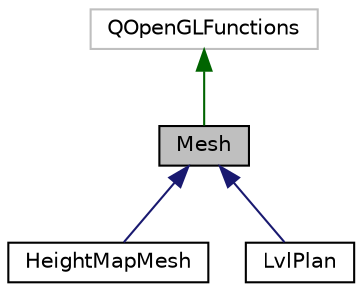 digraph "Mesh"
{
  edge [fontname="Helvetica",fontsize="10",labelfontname="Helvetica",labelfontsize="10"];
  node [fontname="Helvetica",fontsize="10",shape=record];
  Node0 [label="Mesh",height=0.2,width=0.4,color="black", fillcolor="grey75", style="filled", fontcolor="black"];
  Node1 -> Node0 [dir="back",color="darkgreen",fontsize="10",style="solid",fontname="Helvetica"];
  Node1 [label="QOpenGLFunctions",height=0.2,width=0.4,color="grey75", fillcolor="white", style="filled"];
  Node0 -> Node2 [dir="back",color="midnightblue",fontsize="10",style="solid",fontname="Helvetica"];
  Node2 [label="HeightMapMesh",height=0.2,width=0.4,color="black", fillcolor="white", style="filled",URL="$class_height_map_mesh.html",tooltip="HeightMapMesh is a class to create a height map mesh thanks to a file or data to displpay it thanks t..."];
  Node0 -> Node3 [dir="back",color="midnightblue",fontsize="10",style="solid",fontname="Helvetica"];
  Node3 [label="LvlPlan",height=0.2,width=0.4,color="black", fillcolor="white", style="filled",URL="$class_lvl_plan.html",tooltip="LvlPlan is a class to handle a lvl plan mesh to highlight the edges. "];
}
